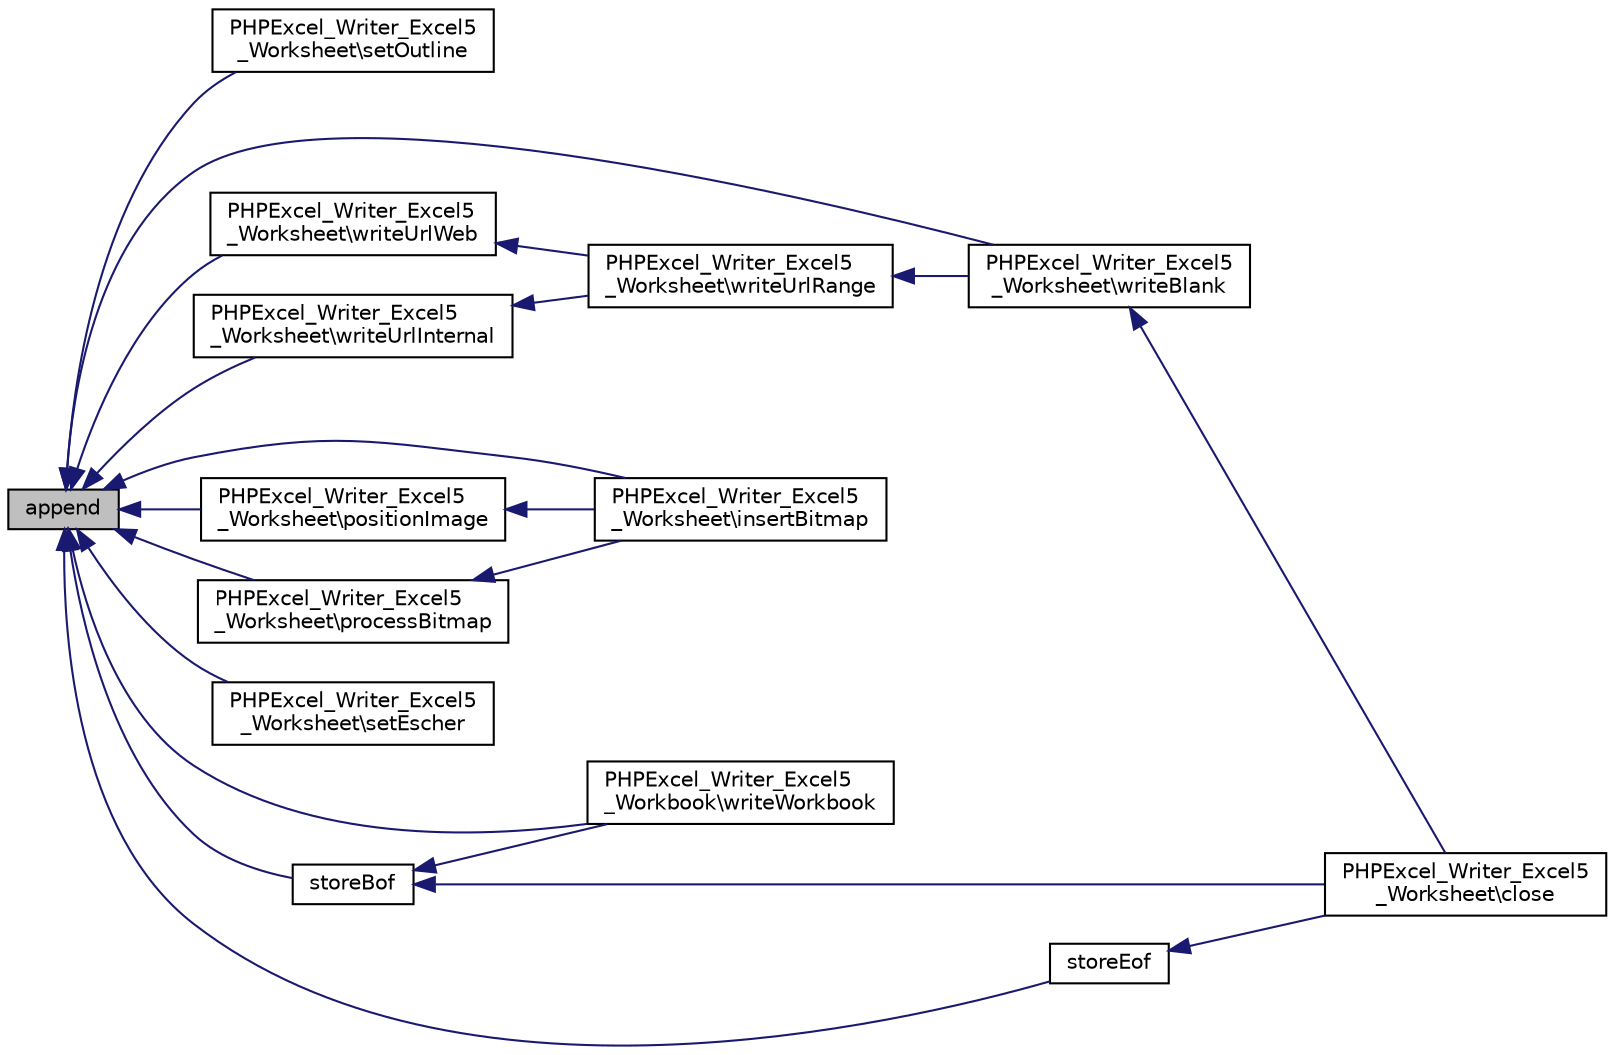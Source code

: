 digraph "append"
{
  edge [fontname="Helvetica",fontsize="10",labelfontname="Helvetica",labelfontsize="10"];
  node [fontname="Helvetica",fontsize="10",shape=record];
  rankdir="LR";
  Node3 [label="append",height=0.2,width=0.4,color="black", fillcolor="grey75", style="filled", fontcolor="black"];
  Node3 -> Node4 [dir="back",color="midnightblue",fontsize="10",style="solid",fontname="Helvetica"];
  Node4 [label="PHPExcel_Writer_Excel5\l_Worksheet\\setOutline",height=0.2,width=0.4,color="black", fillcolor="white", style="filled",URL="$class_p_h_p_excel___writer___excel5___worksheet.html#a1d803ab84510a691d4b9270e59681aff"];
  Node3 -> Node5 [dir="back",color="midnightblue",fontsize="10",style="solid",fontname="Helvetica"];
  Node5 [label="PHPExcel_Writer_Excel5\l_Worksheet\\writeBlank",height=0.2,width=0.4,color="black", fillcolor="white", style="filled",URL="$class_p_h_p_excel___writer___excel5___worksheet.html#a3a7ae50c1e55da42b92c09b85530bbac"];
  Node5 -> Node6 [dir="back",color="midnightblue",fontsize="10",style="solid",fontname="Helvetica"];
  Node6 [label="PHPExcel_Writer_Excel5\l_Worksheet\\close",height=0.2,width=0.4,color="black", fillcolor="white", style="filled",URL="$class_p_h_p_excel___writer___excel5___worksheet.html#aa69c8bf1f1dcf4e72552efff1fe3e87e"];
  Node3 -> Node7 [dir="back",color="midnightblue",fontsize="10",style="solid",fontname="Helvetica"];
  Node7 [label="PHPExcel_Writer_Excel5\l_Worksheet\\writeUrlWeb",height=0.2,width=0.4,color="black", fillcolor="white", style="filled",URL="$class_p_h_p_excel___writer___excel5___worksheet.html#a36dffe3190b1c2d4e198e3f197da11a3"];
  Node7 -> Node8 [dir="back",color="midnightblue",fontsize="10",style="solid",fontname="Helvetica"];
  Node8 [label="PHPExcel_Writer_Excel5\l_Worksheet\\writeUrlRange",height=0.2,width=0.4,color="black", fillcolor="white", style="filled",URL="$class_p_h_p_excel___writer___excel5___worksheet.html#a28135390c214c0a8d35116149d82d1ec"];
  Node8 -> Node5 [dir="back",color="midnightblue",fontsize="10",style="solid",fontname="Helvetica"];
  Node3 -> Node9 [dir="back",color="midnightblue",fontsize="10",style="solid",fontname="Helvetica"];
  Node9 [label="PHPExcel_Writer_Excel5\l_Worksheet\\writeUrlInternal",height=0.2,width=0.4,color="black", fillcolor="white", style="filled",URL="$class_p_h_p_excel___writer___excel5___worksheet.html#a14a92dd0e2fa8a0b1a6121485d14ac54"];
  Node9 -> Node8 [dir="back",color="midnightblue",fontsize="10",style="solid",fontname="Helvetica"];
  Node3 -> Node10 [dir="back",color="midnightblue",fontsize="10",style="solid",fontname="Helvetica"];
  Node10 [label="PHPExcel_Writer_Excel5\l_Worksheet\\insertBitmap",height=0.2,width=0.4,color="black", fillcolor="white", style="filled",URL="$class_p_h_p_excel___writer___excel5___worksheet.html#a4c47849fa53830375c3c3282138682b9"];
  Node3 -> Node11 [dir="back",color="midnightblue",fontsize="10",style="solid",fontname="Helvetica"];
  Node11 [label="PHPExcel_Writer_Excel5\l_Worksheet\\positionImage",height=0.2,width=0.4,color="black", fillcolor="white", style="filled",URL="$class_p_h_p_excel___writer___excel5___worksheet.html#aafac3fd0b5a1f03de888741119506ab9"];
  Node11 -> Node10 [dir="back",color="midnightblue",fontsize="10",style="solid",fontname="Helvetica"];
  Node3 -> Node12 [dir="back",color="midnightblue",fontsize="10",style="solid",fontname="Helvetica"];
  Node12 [label="PHPExcel_Writer_Excel5\l_Worksheet\\processBitmap",height=0.2,width=0.4,color="black", fillcolor="white", style="filled",URL="$class_p_h_p_excel___writer___excel5___worksheet.html#ae75413ab35f235908ba5e73a3c9b57ad"];
  Node12 -> Node10 [dir="back",color="midnightblue",fontsize="10",style="solid",fontname="Helvetica"];
  Node3 -> Node13 [dir="back",color="midnightblue",fontsize="10",style="solid",fontname="Helvetica"];
  Node13 [label="PHPExcel_Writer_Excel5\l_Worksheet\\setEscher",height=0.2,width=0.4,color="black", fillcolor="white", style="filled",URL="$class_p_h_p_excel___writer___excel5___worksheet.html#a7f63e34d69a5432cbe7e22c5104e88ff"];
  Node3 -> Node14 [dir="back",color="midnightblue",fontsize="10",style="solid",fontname="Helvetica"];
  Node14 [label="PHPExcel_Writer_Excel5\l_Workbook\\writeWorkbook",height=0.2,width=0.4,color="black", fillcolor="white", style="filled",URL="$class_p_h_p_excel___writer___excel5___workbook.html#af80277839176b576655d2805029dabd7"];
  Node3 -> Node15 [dir="back",color="midnightblue",fontsize="10",style="solid",fontname="Helvetica"];
  Node15 [label="storeBof",height=0.2,width=0.4,color="black", fillcolor="white", style="filled",URL="$class_p_h_p_excel___writer___excel5___b_i_f_fwriter.html#a181bad786587c222e6de6fef78633f02"];
  Node15 -> Node6 [dir="back",color="midnightblue",fontsize="10",style="solid",fontname="Helvetica"];
  Node15 -> Node14 [dir="back",color="midnightblue",fontsize="10",style="solid",fontname="Helvetica"];
  Node3 -> Node16 [dir="back",color="midnightblue",fontsize="10",style="solid",fontname="Helvetica"];
  Node16 [label="storeEof",height=0.2,width=0.4,color="black", fillcolor="white", style="filled",URL="$class_p_h_p_excel___writer___excel5___b_i_f_fwriter.html#a948381b15a7557446f2a5602526ad584"];
  Node16 -> Node6 [dir="back",color="midnightblue",fontsize="10",style="solid",fontname="Helvetica"];
}
